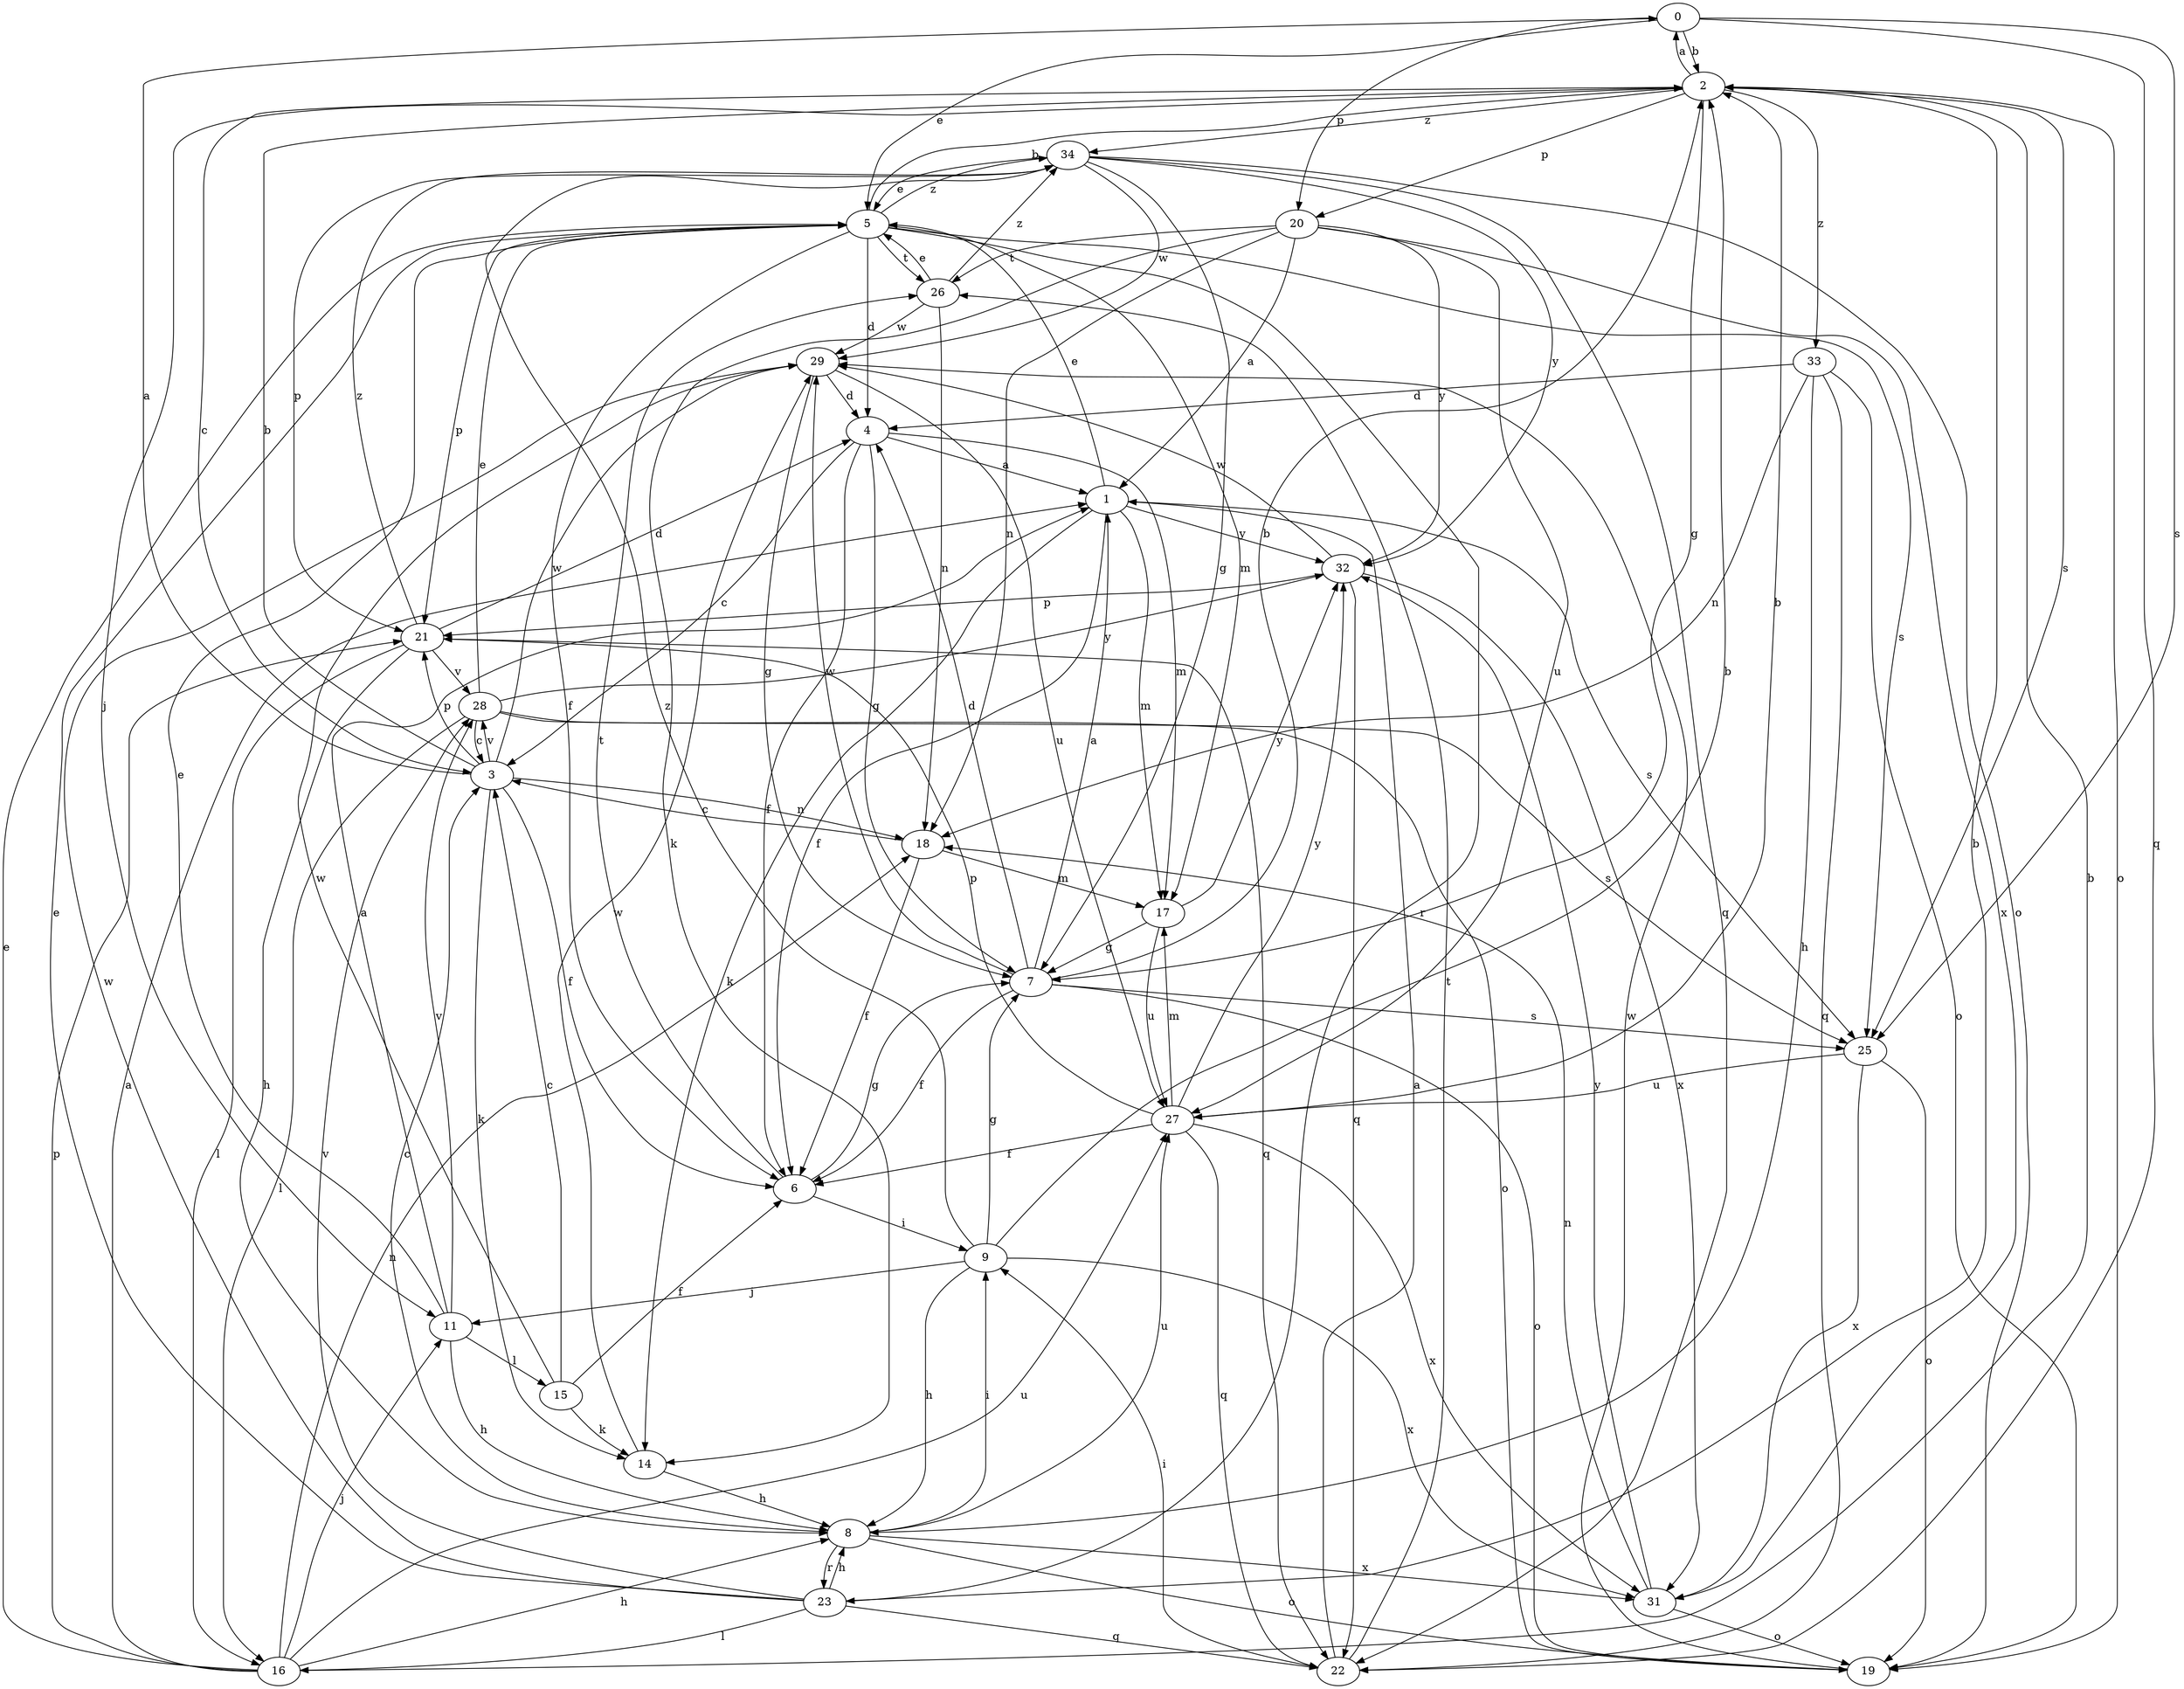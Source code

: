 strict digraph  {
0;
1;
2;
3;
4;
5;
6;
7;
8;
9;
11;
14;
15;
16;
17;
18;
19;
20;
21;
22;
23;
25;
26;
27;
28;
29;
31;
32;
33;
34;
0 -> 2  [label=b];
0 -> 5  [label=e];
0 -> 20  [label=p];
0 -> 22  [label=q];
0 -> 25  [label=s];
1 -> 5  [label=e];
1 -> 6  [label=f];
1 -> 14  [label=k];
1 -> 17  [label=m];
1 -> 25  [label=s];
1 -> 32  [label=y];
2 -> 0  [label=a];
2 -> 3  [label=c];
2 -> 7  [label=g];
2 -> 11  [label=j];
2 -> 19  [label=o];
2 -> 20  [label=p];
2 -> 25  [label=s];
2 -> 33  [label=z];
2 -> 34  [label=z];
3 -> 0  [label=a];
3 -> 2  [label=b];
3 -> 6  [label=f];
3 -> 14  [label=k];
3 -> 18  [label=n];
3 -> 21  [label=p];
3 -> 28  [label=v];
3 -> 29  [label=w];
4 -> 1  [label=a];
4 -> 3  [label=c];
4 -> 6  [label=f];
4 -> 7  [label=g];
4 -> 17  [label=m];
5 -> 2  [label=b];
5 -> 4  [label=d];
5 -> 6  [label=f];
5 -> 17  [label=m];
5 -> 21  [label=p];
5 -> 23  [label=r];
5 -> 25  [label=s];
5 -> 26  [label=t];
5 -> 34  [label=z];
6 -> 7  [label=g];
6 -> 9  [label=i];
6 -> 26  [label=t];
7 -> 1  [label=a];
7 -> 2  [label=b];
7 -> 4  [label=d];
7 -> 6  [label=f];
7 -> 19  [label=o];
7 -> 25  [label=s];
7 -> 29  [label=w];
8 -> 3  [label=c];
8 -> 9  [label=i];
8 -> 19  [label=o];
8 -> 23  [label=r];
8 -> 27  [label=u];
8 -> 31  [label=x];
9 -> 2  [label=b];
9 -> 7  [label=g];
9 -> 8  [label=h];
9 -> 11  [label=j];
9 -> 31  [label=x];
9 -> 34  [label=z];
11 -> 1  [label=a];
11 -> 5  [label=e];
11 -> 8  [label=h];
11 -> 15  [label=l];
11 -> 28  [label=v];
14 -> 8  [label=h];
14 -> 29  [label=w];
15 -> 3  [label=c];
15 -> 6  [label=f];
15 -> 14  [label=k];
15 -> 29  [label=w];
16 -> 1  [label=a];
16 -> 2  [label=b];
16 -> 5  [label=e];
16 -> 8  [label=h];
16 -> 11  [label=j];
16 -> 18  [label=n];
16 -> 21  [label=p];
16 -> 27  [label=u];
17 -> 7  [label=g];
17 -> 27  [label=u];
17 -> 32  [label=y];
18 -> 3  [label=c];
18 -> 6  [label=f];
18 -> 17  [label=m];
19 -> 29  [label=w];
20 -> 1  [label=a];
20 -> 14  [label=k];
20 -> 18  [label=n];
20 -> 26  [label=t];
20 -> 27  [label=u];
20 -> 31  [label=x];
20 -> 32  [label=y];
21 -> 4  [label=d];
21 -> 8  [label=h];
21 -> 16  [label=l];
21 -> 22  [label=q];
21 -> 28  [label=v];
21 -> 34  [label=z];
22 -> 1  [label=a];
22 -> 9  [label=i];
22 -> 26  [label=t];
23 -> 2  [label=b];
23 -> 5  [label=e];
23 -> 8  [label=h];
23 -> 16  [label=l];
23 -> 22  [label=q];
23 -> 28  [label=v];
23 -> 29  [label=w];
25 -> 19  [label=o];
25 -> 27  [label=u];
25 -> 31  [label=x];
26 -> 5  [label=e];
26 -> 18  [label=n];
26 -> 29  [label=w];
26 -> 34  [label=z];
27 -> 2  [label=b];
27 -> 6  [label=f];
27 -> 17  [label=m];
27 -> 21  [label=p];
27 -> 22  [label=q];
27 -> 31  [label=x];
27 -> 32  [label=y];
28 -> 3  [label=c];
28 -> 5  [label=e];
28 -> 16  [label=l];
28 -> 19  [label=o];
28 -> 25  [label=s];
28 -> 32  [label=y];
29 -> 4  [label=d];
29 -> 7  [label=g];
29 -> 27  [label=u];
31 -> 18  [label=n];
31 -> 19  [label=o];
31 -> 32  [label=y];
32 -> 21  [label=p];
32 -> 22  [label=q];
32 -> 29  [label=w];
32 -> 31  [label=x];
33 -> 4  [label=d];
33 -> 8  [label=h];
33 -> 18  [label=n];
33 -> 19  [label=o];
33 -> 22  [label=q];
34 -> 5  [label=e];
34 -> 7  [label=g];
34 -> 19  [label=o];
34 -> 21  [label=p];
34 -> 22  [label=q];
34 -> 29  [label=w];
34 -> 32  [label=y];
}
